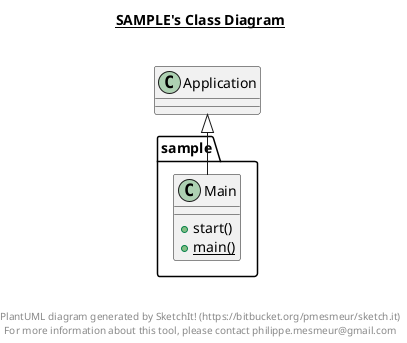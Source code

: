 @startuml

title __SAMPLE's Class Diagram__\n

  package sample {
    class Main {
        + start()
        {static} + main()
    }
  }
  

  Main -up-|> Application


right footer


PlantUML diagram generated by SketchIt! (https://bitbucket.org/pmesmeur/sketch.it)
For more information about this tool, please contact philippe.mesmeur@gmail.com
endfooter

@enduml
